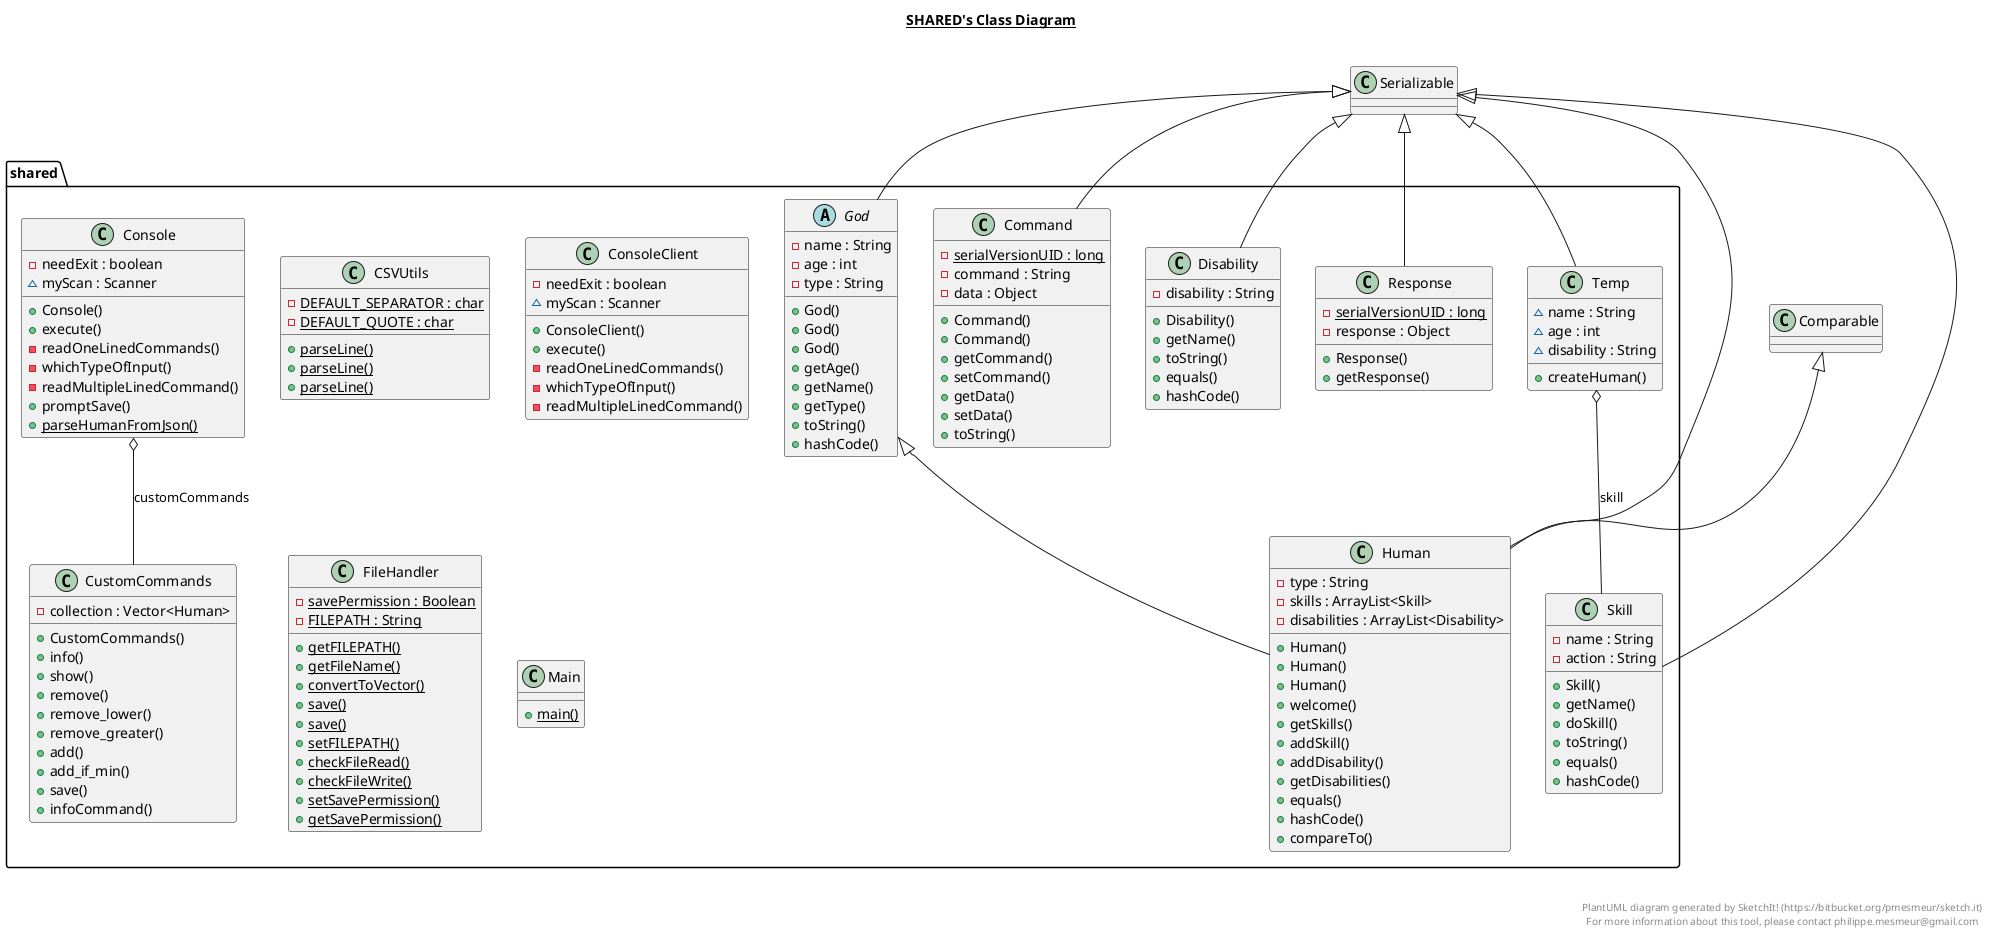 @startuml

title __SHARED's Class Diagram__\n

  package shared {
    class CSVUtils {
        {static} - DEFAULT_SEPARATOR : char
        {static} - DEFAULT_QUOTE : char
        {static} + parseLine()
        {static} + parseLine()
        {static} + parseLine()
    }
  }
  

  package shared {
    class Command {
        {static} - serialVersionUID : long
        - command : String
        - data : Object
        + Command()
        + Command()
        + getCommand()
        + setCommand()
        + getData()
        + setData()
        + toString()
    }
  }
  

  package shared {
    class Console {
        - needExit : boolean
        ~ myScan : Scanner
        + Console()
        + execute()
        - readOneLinedCommands()
        - whichTypeOfInput()
        - readMultipleLinedCommand()
        + promptSave()
        {static} + parseHumanFromJson()
    }
  }
  

  package shared {
    class ConsoleClient {
        - needExit : boolean
        ~ myScan : Scanner
        + ConsoleClient()
        + execute()
        - readOneLinedCommands()
        - whichTypeOfInput()
        - readMultipleLinedCommand()
    }
  }
  

  package shared {
    class CustomCommands {
        - collection : Vector<Human>
        + CustomCommands()
        + info()
        + show()
        + remove()
        + remove_lower()
        + remove_greater()
        + add()
        + add_if_min()
        + save()
        + infoCommand()
    }
  }
  

  package shared {
    class Disability {
        - disability : String
        + Disability()
        + getName()
        + toString()
        + equals()
        + hashCode()
    }
  }
  

  package shared {
    class FileHandler {
        {static} - savePermission : Boolean
        {static} - FILEPATH : String
        {static} + getFILEPATH()
        {static} + getFileName()
        {static} + convertToVector()
        {static} + save()
        {static} + save()
        {static} + setFILEPATH()
        {static} + checkFileRead()
        {static} + checkFileWrite()
        {static} + setSavePermission()
        {static} + getSavePermission()
    }
  }
  

  package shared {
    abstract class God {
        - name : String
        - age : int
        - type : String
        + God()
        + God()
        + God()
        + getAge()
        + getName()
        + getType()
        + toString()
        + hashCode()
    }
  }
  

  package shared {
    class Human {
        - type : String
        - skills : ArrayList<Skill>
        - disabilities : ArrayList<Disability>
        + Human()
        + Human()
        + Human()
        + welcome()
        + getSkills()
        + addSkill()
        + addDisability()
        + getDisabilities()
        + equals()
        + hashCode()
        + compareTo()
    }
  }
  

  package shared {
    class Main {
        {static} + main()
    }
  }
  

  package shared {
    class Response {
        {static} - serialVersionUID : long
        - response : Object
        + Response()
        + getResponse()
    }
  }
  

  package shared {
    class Skill {
        - name : String
        - action : String
        + Skill()
        + getName()
        + doSkill()
        + toString()
        + equals()
        + hashCode()
    }
  }
  

  package shared {
    class Temp {
        ~ name : String
        ~ age : int
        ~ disability : String
        + createHuman()
    }
  }
  

  Command -up-|> Serializable
  Console o-- CustomCommands : customCommands
  Disability -up-|> Serializable
  God -up-|> Serializable
  Human -up-|> Serializable
  Human -up-|> Comparable
  Human -up-|> God
  Response -up-|> Serializable
  Skill -up-|> Serializable
  Temp -up-|> Serializable
  Temp o-- Skill : skill


right footer


PlantUML diagram generated by SketchIt! (https://bitbucket.org/pmesmeur/sketch.it)
For more information about this tool, please contact philippe.mesmeur@gmail.com
endfooter

@enduml
